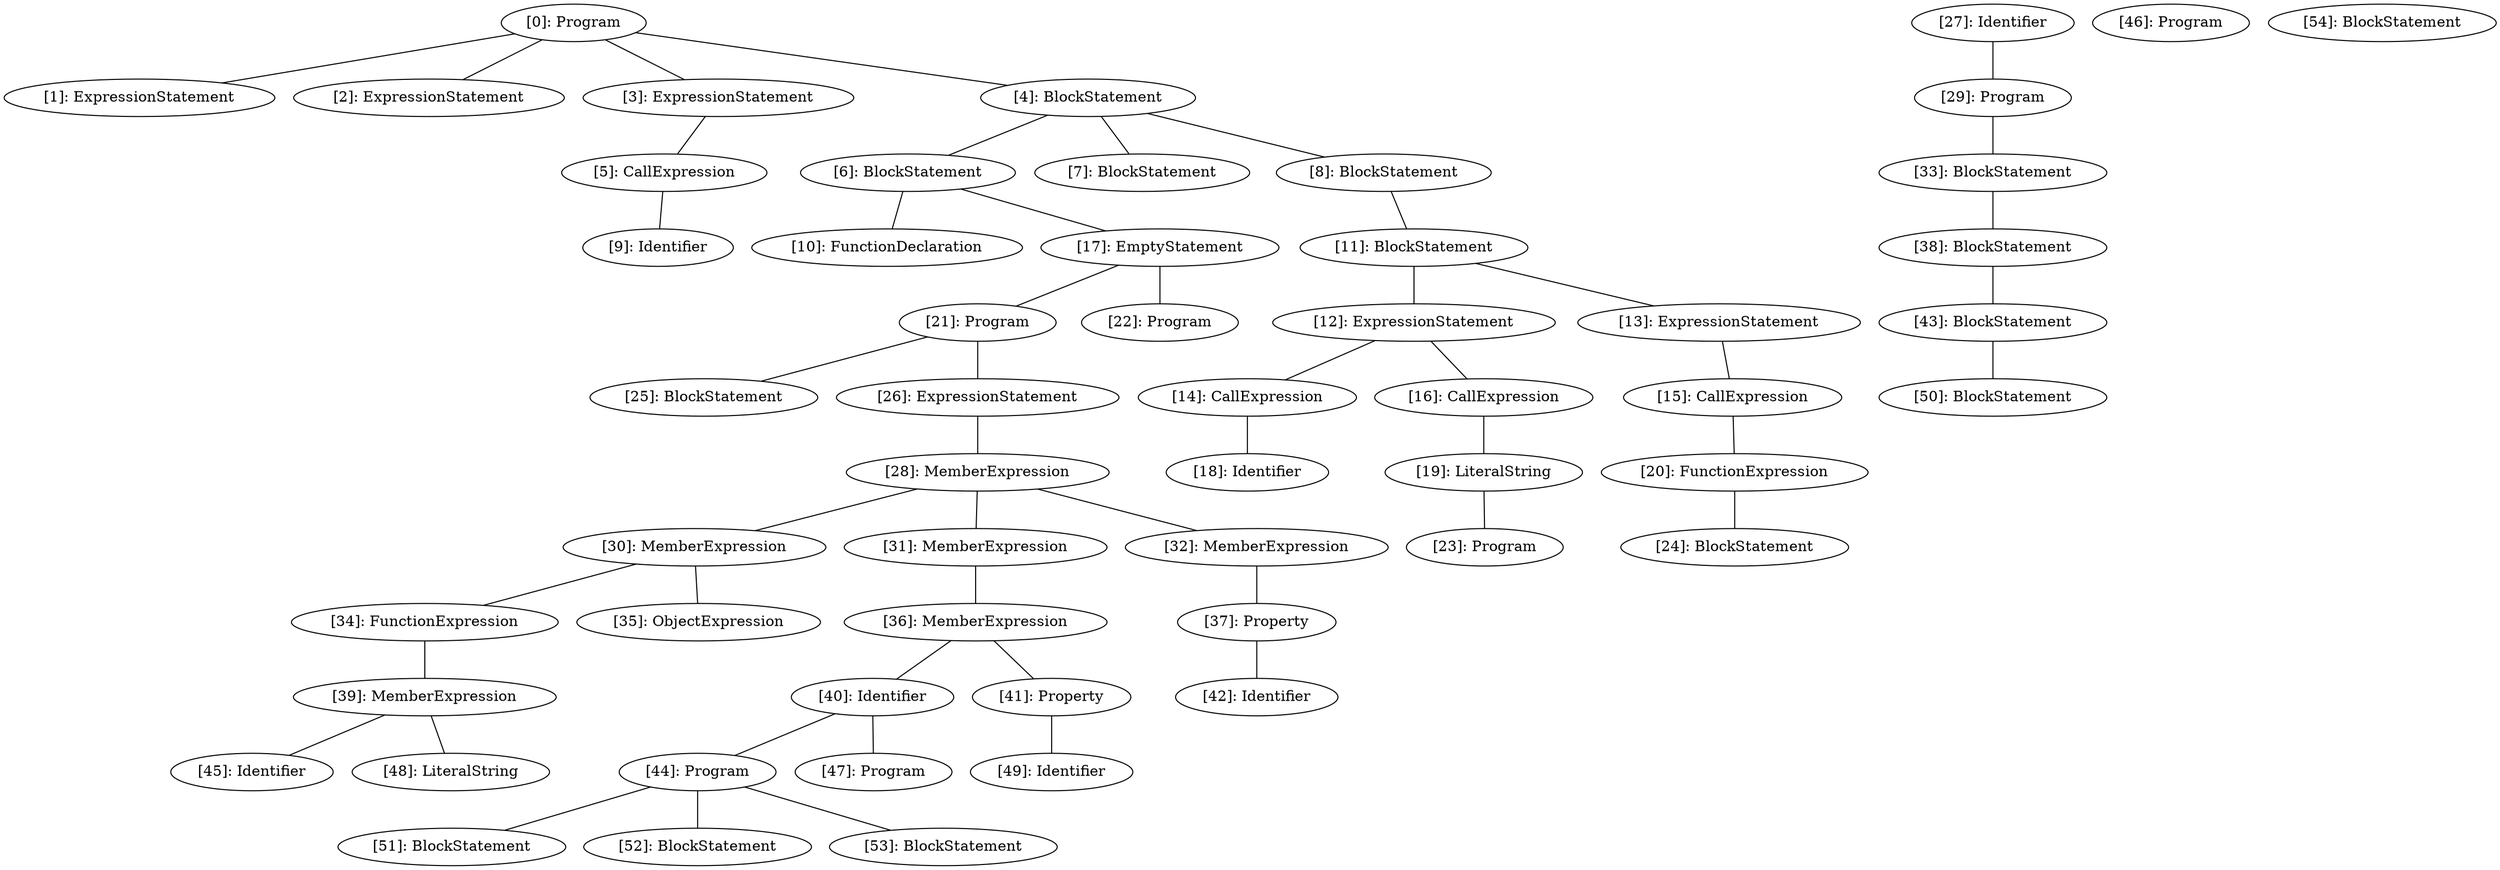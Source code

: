 // Result
graph {
	0 [label="[0]: Program"]
	1 [label="[1]: ExpressionStatement"]
	2 [label="[2]: ExpressionStatement"]
	3 [label="[3]: ExpressionStatement"]
	4 [label="[4]: BlockStatement"]
	5 [label="[5]: CallExpression"]
	6 [label="[6]: BlockStatement"]
	7 [label="[7]: BlockStatement"]
	8 [label="[8]: BlockStatement"]
	9 [label="[9]: Identifier"]
	10 [label="[10]: FunctionDeclaration"]
	11 [label="[11]: BlockStatement"]
	12 [label="[12]: ExpressionStatement"]
	13 [label="[13]: ExpressionStatement"]
	14 [label="[14]: CallExpression"]
	15 [label="[15]: CallExpression"]
	16 [label="[16]: CallExpression"]
	17 [label="[17]: EmptyStatement"]
	18 [label="[18]: Identifier"]
	19 [label="[19]: LiteralString"]
	20 [label="[20]: FunctionExpression"]
	21 [label="[21]: Program"]
	22 [label="[22]: Program"]
	23 [label="[23]: Program"]
	24 [label="[24]: BlockStatement"]
	25 [label="[25]: BlockStatement"]
	26 [label="[26]: ExpressionStatement"]
	27 [label="[27]: Identifier"]
	28 [label="[28]: MemberExpression"]
	29 [label="[29]: Program"]
	30 [label="[30]: MemberExpression"]
	31 [label="[31]: MemberExpression"]
	32 [label="[32]: MemberExpression"]
	33 [label="[33]: BlockStatement"]
	34 [label="[34]: FunctionExpression"]
	35 [label="[35]: ObjectExpression"]
	36 [label="[36]: MemberExpression"]
	37 [label="[37]: Property"]
	38 [label="[38]: BlockStatement"]
	39 [label="[39]: MemberExpression"]
	40 [label="[40]: Identifier"]
	41 [label="[41]: Property"]
	42 [label="[42]: Identifier"]
	43 [label="[43]: BlockStatement"]
	44 [label="[44]: Program"]
	45 [label="[45]: Identifier"]
	46 [label="[46]: Program"]
	47 [label="[47]: Program"]
	48 [label="[48]: LiteralString"]
	49 [label="[49]: Identifier"]
	50 [label="[50]: BlockStatement"]
	51 [label="[51]: BlockStatement"]
	52 [label="[52]: BlockStatement"]
	53 [label="[53]: BlockStatement"]
	54 [label="[54]: BlockStatement"]
	0 -- 1
	0 -- 2
	0 -- 3
	0 -- 4
	3 -- 5
	4 -- 6
	4 -- 7
	4 -- 8
	5 -- 9
	6 -- 10
	6 -- 17
	8 -- 11
	11 -- 12
	11 -- 13
	12 -- 14
	12 -- 16
	13 -- 15
	14 -- 18
	15 -- 20
	16 -- 19
	17 -- 21
	17 -- 22
	19 -- 23
	20 -- 24
	21 -- 25
	21 -- 26
	26 -- 28
	27 -- 29
	28 -- 30
	28 -- 31
	28 -- 32
	29 -- 33
	30 -- 34
	30 -- 35
	31 -- 36
	32 -- 37
	33 -- 38
	34 -- 39
	36 -- 40
	36 -- 41
	37 -- 42
	38 -- 43
	39 -- 45
	39 -- 48
	40 -- 44
	40 -- 47
	41 -- 49
	43 -- 50
	44 -- 51
	44 -- 52
	44 -- 53
}
